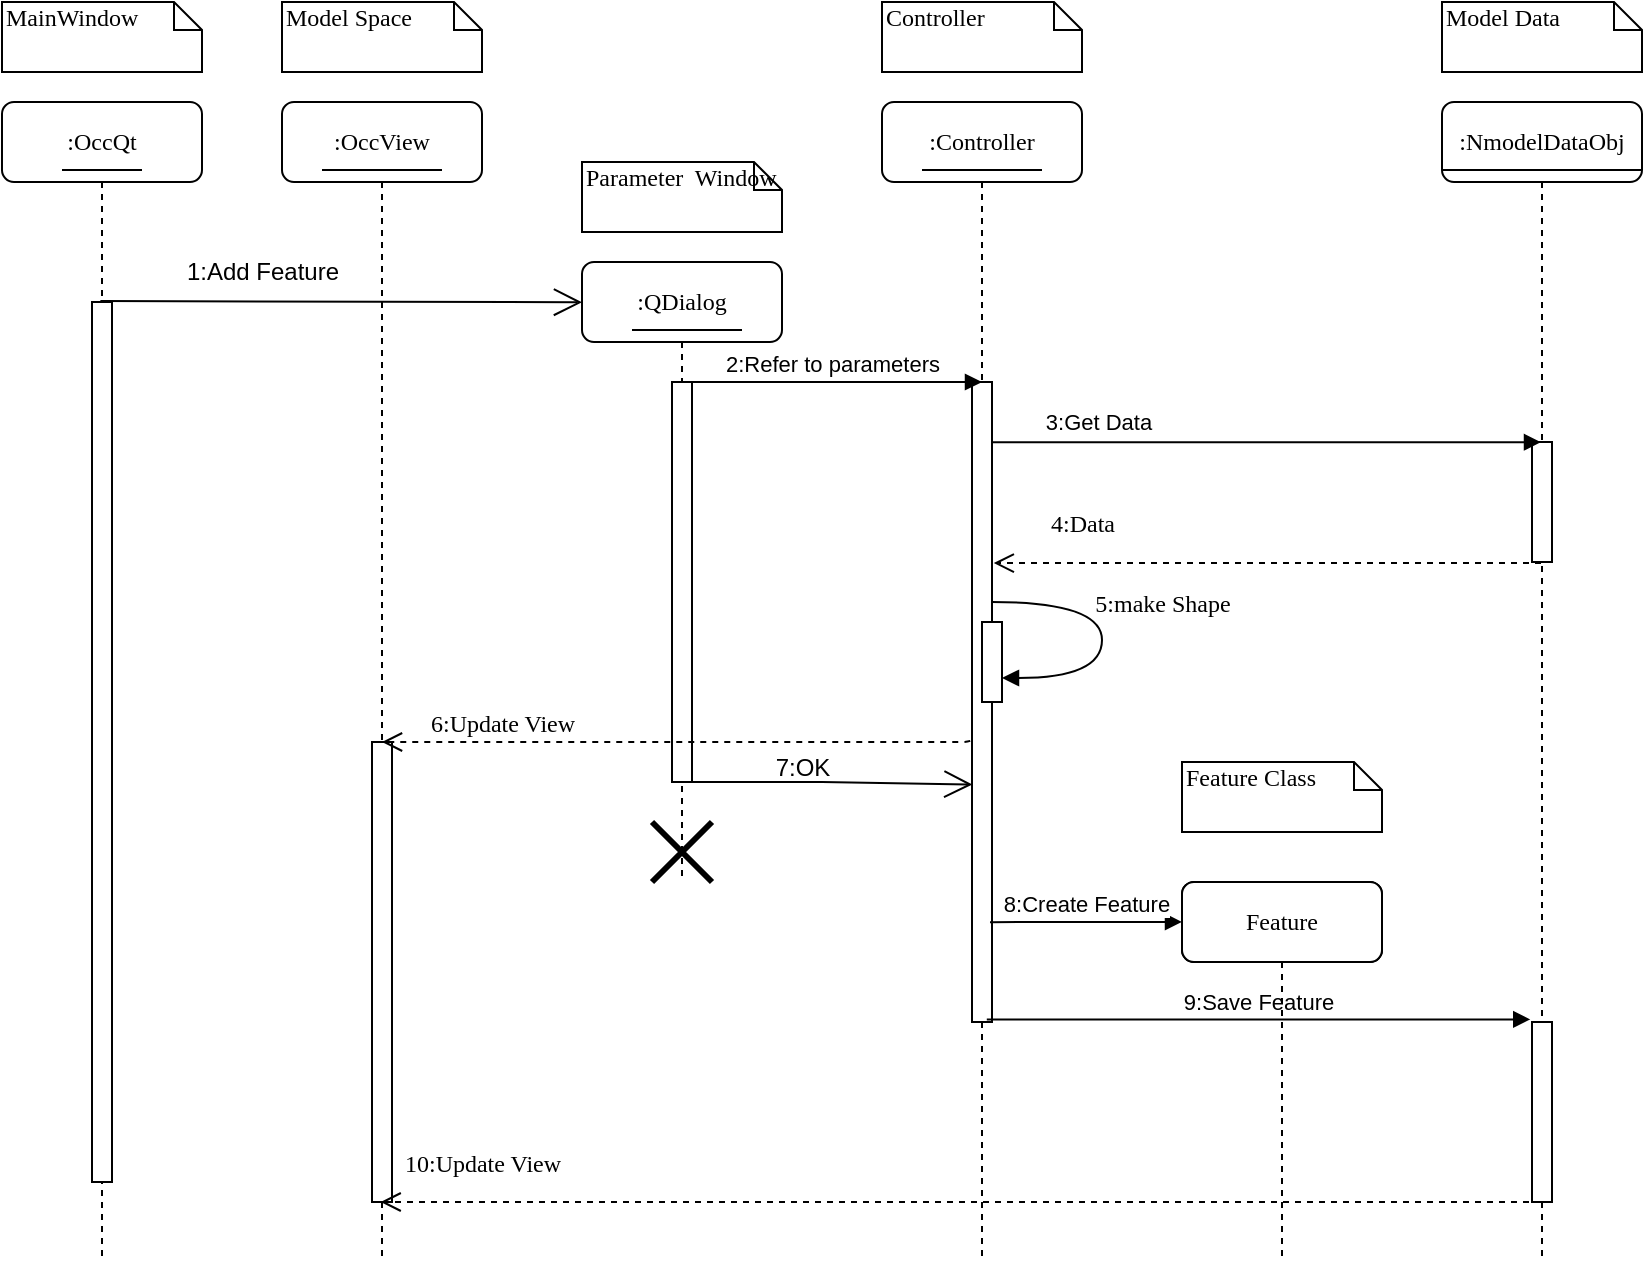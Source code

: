 <mxfile version="22.0.8" type="github">
  <diagram name="Page-1" id="13e1069c-82ec-6db2-03f1-153e76fe0fe0">
    <mxGraphModel dx="1290" dy="580" grid="1" gridSize="10" guides="1" tooltips="1" connect="1" arrows="1" fold="1" page="1" pageScale="1" pageWidth="1100" pageHeight="850" background="none" math="0" shadow="0">
      <root>
        <mxCell id="0" />
        <mxCell id="1" parent="0" />
        <mxCell id="7baba1c4bc27f4b0-2" value=":OccView" style="shape=umlLifeline;perimeter=lifelinePerimeter;whiteSpace=wrap;html=1;container=1;collapsible=0;recursiveResize=0;outlineConnect=0;rounded=1;shadow=0;comic=0;labelBackgroundColor=none;strokeWidth=1;fontFamily=Verdana;fontSize=12;align=center;" parent="1" vertex="1">
          <mxGeometry x="240" y="80" width="100" height="580" as="geometry" />
        </mxCell>
        <mxCell id="7baba1c4bc27f4b0-10" value="" style="html=1;points=[];perimeter=orthogonalPerimeter;rounded=0;shadow=0;comic=0;labelBackgroundColor=none;strokeWidth=1;fontFamily=Verdana;fontSize=12;align=center;" parent="7baba1c4bc27f4b0-2" vertex="1">
          <mxGeometry x="45" y="320" width="10" height="230" as="geometry" />
        </mxCell>
        <mxCell id="0fTR-4FWipxoJRkZVWZ0-3" value="" style="line;strokeWidth=1;fillColor=none;align=left;verticalAlign=middle;spacingTop=-1;spacingLeft=3;spacingRight=3;rotatable=0;labelPosition=right;points=[];portConstraint=eastwest;strokeColor=inherit;" vertex="1" parent="7baba1c4bc27f4b0-2">
          <mxGeometry x="20" y="30" width="60" height="8" as="geometry" />
        </mxCell>
        <mxCell id="7baba1c4bc27f4b0-3" value=":QDialog" style="shape=umlLifeline;perimeter=lifelinePerimeter;whiteSpace=wrap;html=1;container=1;collapsible=0;recursiveResize=0;outlineConnect=0;rounded=1;shadow=0;comic=0;labelBackgroundColor=none;strokeWidth=1;fontFamily=Verdana;fontSize=12;align=center;" parent="1" vertex="1">
          <mxGeometry x="390" y="160" width="100" height="310" as="geometry" />
        </mxCell>
        <mxCell id="7baba1c4bc27f4b0-13" value="" style="html=1;points=[];perimeter=orthogonalPerimeter;rounded=0;shadow=0;comic=0;labelBackgroundColor=none;strokeWidth=1;fontFamily=Verdana;fontSize=12;align=center;" parent="7baba1c4bc27f4b0-3" vertex="1">
          <mxGeometry x="45" y="60" width="10" height="200" as="geometry" />
        </mxCell>
        <mxCell id="7baba1c4bc27f4b0-30" value="6:Update View" style="html=1;verticalAlign=bottom;endArrow=open;dashed=1;endSize=8;labelBackgroundColor=none;fontFamily=Verdana;fontSize=12;edgeStyle=elbowEdgeStyle;elbow=vertical;exitX=0.053;exitY=0.829;exitDx=0;exitDy=0;exitPerimeter=0;" parent="7baba1c4bc27f4b0-3" target="7baba1c4bc27f4b0-2" edge="1">
          <mxGeometry x="0.651" relative="1" as="geometry">
            <mxPoint x="-100" y="243.97" as="targetPoint" />
            <Array as="points">
              <mxPoint x="-80" y="240" />
              <mxPoint x="184.47" y="243.94" />
            </Array>
            <mxPoint x="200.0" y="200.0" as="sourcePoint" />
            <mxPoint as="offset" />
          </mxGeometry>
        </mxCell>
        <mxCell id="pZDpV4y-CNFGkw-nPmmr-12" value="" style="shape=umlDestroy;whiteSpace=wrap;html=1;strokeWidth=3;targetShapes=umlLifeline;" parent="7baba1c4bc27f4b0-3" vertex="1">
          <mxGeometry x="35" y="280" width="30" height="30" as="geometry" />
        </mxCell>
        <mxCell id="0fTR-4FWipxoJRkZVWZ0-6" value="" style="line;strokeWidth=1;fillColor=none;align=left;verticalAlign=middle;spacingTop=-1;spacingLeft=3;spacingRight=3;rotatable=0;labelPosition=right;points=[];portConstraint=eastwest;strokeColor=inherit;" vertex="1" parent="7baba1c4bc27f4b0-3">
          <mxGeometry x="25" y="30" width="55" height="8" as="geometry" />
        </mxCell>
        <mxCell id="7baba1c4bc27f4b0-4" value=":Controller" style="shape=umlLifeline;perimeter=lifelinePerimeter;whiteSpace=wrap;html=1;container=1;collapsible=0;recursiveResize=0;outlineConnect=0;rounded=1;shadow=0;comic=0;labelBackgroundColor=none;strokeWidth=1;fontFamily=Verdana;fontSize=12;align=center;" parent="1" vertex="1">
          <mxGeometry x="540" y="80" width="100" height="580" as="geometry" />
        </mxCell>
        <mxCell id="7baba1c4bc27f4b0-16" value="" style="html=1;points=[];perimeter=orthogonalPerimeter;rounded=0;shadow=0;comic=0;labelBackgroundColor=none;strokeWidth=1;fontFamily=Verdana;fontSize=12;align=center;" parent="7baba1c4bc27f4b0-4" vertex="1">
          <mxGeometry x="45" y="140" width="10" height="320" as="geometry" />
        </mxCell>
        <mxCell id="7baba1c4bc27f4b0-37" value="" style="html=1;points=[];perimeter=orthogonalPerimeter;rounded=0;shadow=0;comic=0;labelBackgroundColor=none;strokeWidth=1;fontFamily=Verdana;fontSize=12;align=center;" parent="7baba1c4bc27f4b0-4" vertex="1">
          <mxGeometry x="50" y="260" width="10" height="40" as="geometry" />
        </mxCell>
        <mxCell id="pZDpV4y-CNFGkw-nPmmr-10" value="5:make Shape" style="html=1;verticalAlign=bottom;endArrow=block;labelBackgroundColor=none;fontFamily=Verdana;fontSize=12;elbow=vertical;edgeStyle=orthogonalEdgeStyle;curved=1;entryX=1;entryY=0.286;entryPerimeter=0;exitX=1.038;exitY=0.345;exitPerimeter=0;" parent="7baba1c4bc27f4b0-4" edge="1">
          <mxGeometry x="-0.091" y="30" relative="1" as="geometry">
            <mxPoint x="55" y="250" as="sourcePoint" />
            <mxPoint x="60" y="288" as="targetPoint" />
            <Array as="points">
              <mxPoint x="110" y="250" />
              <mxPoint x="110" y="288" />
            </Array>
            <mxPoint as="offset" />
          </mxGeometry>
        </mxCell>
        <mxCell id="pZDpV4y-CNFGkw-nPmmr-19" value="10:Update View" style="html=1;verticalAlign=bottom;endArrow=open;dashed=1;endSize=8;labelBackgroundColor=none;fontFamily=Verdana;fontSize=12;" parent="7baba1c4bc27f4b0-4" source="7baba1c4bc27f4b0-6" edge="1">
          <mxGeometry x="0.825" y="-10" relative="1" as="geometry">
            <mxPoint x="-250.676" y="550" as="targetPoint" />
            <mxPoint x="224" y="550" as="sourcePoint" />
            <mxPoint as="offset" />
          </mxGeometry>
        </mxCell>
        <mxCell id="0fTR-4FWipxoJRkZVWZ0-4" value="" style="line;strokeWidth=1;fillColor=none;align=left;verticalAlign=middle;spacingTop=-1;spacingLeft=3;spacingRight=3;rotatable=0;labelPosition=right;points=[];portConstraint=eastwest;strokeColor=inherit;" vertex="1" parent="7baba1c4bc27f4b0-4">
          <mxGeometry x="20" y="30" width="60" height="8" as="geometry" />
        </mxCell>
        <mxCell id="7baba1c4bc27f4b0-5" value="Feature" style="shape=umlLifeline;perimeter=lifelinePerimeter;whiteSpace=wrap;html=1;container=1;collapsible=0;recursiveResize=0;outlineConnect=0;rounded=1;shadow=0;comic=0;labelBackgroundColor=none;strokeWidth=1;fontFamily=Verdana;fontSize=12;align=center;" parent="1" vertex="1">
          <mxGeometry x="690" y="470" width="100" height="190" as="geometry" />
        </mxCell>
        <mxCell id="7baba1c4bc27f4b0-6" value=":NmodelDataObj" style="shape=umlLifeline;perimeter=lifelinePerimeter;whiteSpace=wrap;html=1;container=1;collapsible=0;recursiveResize=0;outlineConnect=0;rounded=1;shadow=0;comic=0;labelBackgroundColor=none;strokeWidth=1;fontFamily=Verdana;fontSize=12;align=center;" parent="1" vertex="1">
          <mxGeometry x="820" y="80" width="100" height="580" as="geometry" />
        </mxCell>
        <mxCell id="7baba1c4bc27f4b0-28" value="" style="html=1;points=[];perimeter=orthogonalPerimeter;rounded=0;shadow=0;comic=0;labelBackgroundColor=none;strokeWidth=1;fontFamily=Verdana;fontSize=12;align=center;" parent="7baba1c4bc27f4b0-6" vertex="1">
          <mxGeometry x="45" y="170" width="10" height="60" as="geometry" />
        </mxCell>
        <mxCell id="pZDpV4y-CNFGkw-nPmmr-16" value="" style="html=1;points=[];perimeter=orthogonalPerimeter;rounded=0;shadow=0;comic=0;labelBackgroundColor=none;strokeWidth=1;fontFamily=Verdana;fontSize=12;align=center;" parent="7baba1c4bc27f4b0-6" vertex="1">
          <mxGeometry x="45" y="460" width="10" height="90" as="geometry" />
        </mxCell>
        <mxCell id="0fTR-4FWipxoJRkZVWZ0-5" value="" style="line;strokeWidth=1;fillColor=none;align=left;verticalAlign=middle;spacingTop=-1;spacingLeft=3;spacingRight=3;rotatable=0;labelPosition=right;points=[];portConstraint=eastwest;strokeColor=inherit;" vertex="1" parent="7baba1c4bc27f4b0-6">
          <mxGeometry y="30" width="100" height="8" as="geometry" />
        </mxCell>
        <mxCell id="7baba1c4bc27f4b0-8" value=":OccQt&lt;br&gt;" style="shape=umlLifeline;perimeter=lifelinePerimeter;whiteSpace=wrap;html=1;container=1;collapsible=0;recursiveResize=0;outlineConnect=0;rounded=1;shadow=0;comic=0;labelBackgroundColor=none;strokeWidth=1;fontFamily=Verdana;fontSize=12;align=center;" parent="1" vertex="1">
          <mxGeometry x="100" y="80" width="100" height="580" as="geometry" />
        </mxCell>
        <mxCell id="7baba1c4bc27f4b0-9" value="" style="html=1;points=[];perimeter=orthogonalPerimeter;rounded=0;shadow=0;comic=0;labelBackgroundColor=none;strokeWidth=1;fontFamily=Verdana;fontSize=12;align=center;" parent="7baba1c4bc27f4b0-8" vertex="1">
          <mxGeometry x="45" y="100" width="10" height="440" as="geometry" />
        </mxCell>
        <mxCell id="0fTR-4FWipxoJRkZVWZ0-2" value="" style="line;strokeWidth=1;fillColor=none;align=left;verticalAlign=middle;spacingTop=-1;spacingLeft=3;spacingRight=3;rotatable=0;labelPosition=right;points=[];portConstraint=eastwest;strokeColor=inherit;" vertex="1" parent="7baba1c4bc27f4b0-8">
          <mxGeometry x="30" y="30" width="40" height="8" as="geometry" />
        </mxCell>
        <mxCell id="7baba1c4bc27f4b0-40" value="MainWindow" style="shape=note;whiteSpace=wrap;html=1;size=14;verticalAlign=top;align=left;spacingTop=-6;rounded=0;shadow=0;comic=0;labelBackgroundColor=none;strokeWidth=1;fontFamily=Verdana;fontSize=12" parent="1" vertex="1">
          <mxGeometry x="100" y="30" width="100" height="35" as="geometry" />
        </mxCell>
        <mxCell id="7baba1c4bc27f4b0-41" value="Model Space" style="shape=note;whiteSpace=wrap;html=1;size=14;verticalAlign=top;align=left;spacingTop=-6;rounded=0;shadow=0;comic=0;labelBackgroundColor=none;strokeWidth=1;fontFamily=Verdana;fontSize=12" parent="1" vertex="1">
          <mxGeometry x="240" y="30" width="100" height="35" as="geometry" />
        </mxCell>
        <mxCell id="7baba1c4bc27f4b0-42" value="Parameter&amp;nbsp; Window" style="shape=note;whiteSpace=wrap;html=1;size=14;verticalAlign=top;align=left;spacingTop=-6;rounded=0;shadow=0;comic=0;labelBackgroundColor=none;strokeWidth=1;fontFamily=Verdana;fontSize=12" parent="1" vertex="1">
          <mxGeometry x="390" y="110" width="100" height="35" as="geometry" />
        </mxCell>
        <mxCell id="7baba1c4bc27f4b0-43" value="Controller" style="shape=note;whiteSpace=wrap;html=1;size=14;verticalAlign=top;align=left;spacingTop=-6;rounded=0;shadow=0;comic=0;labelBackgroundColor=none;strokeWidth=1;fontFamily=Verdana;fontSize=12" parent="1" vertex="1">
          <mxGeometry x="540" y="30" width="100" height="35" as="geometry" />
        </mxCell>
        <mxCell id="7baba1c4bc27f4b0-44" value="Feature Class" style="shape=note;whiteSpace=wrap;html=1;size=14;verticalAlign=top;align=left;spacingTop=-6;rounded=0;shadow=0;comic=0;labelBackgroundColor=none;strokeWidth=1;fontFamily=Verdana;fontSize=12" parent="1" vertex="1">
          <mxGeometry x="690" y="410" width="100" height="35" as="geometry" />
        </mxCell>
        <mxCell id="7baba1c4bc27f4b0-45" value="Model Data" style="shape=note;whiteSpace=wrap;html=1;size=14;verticalAlign=top;align=left;spacingTop=-6;rounded=0;shadow=0;comic=0;labelBackgroundColor=none;strokeWidth=1;fontFamily=Verdana;fontSize=12" parent="1" vertex="1">
          <mxGeometry x="820" y="30" width="100" height="35" as="geometry" />
        </mxCell>
        <mxCell id="pZDpV4y-CNFGkw-nPmmr-3" value="2:Refer to parameters" style="html=1;verticalAlign=bottom;endArrow=block;curved=0;rounded=0;" parent="1" edge="1">
          <mxGeometry width="80" relative="1" as="geometry">
            <mxPoint x="439.824" y="220.0" as="sourcePoint" />
            <mxPoint x="590" y="220.0" as="targetPoint" />
            <Array as="points">
              <mxPoint x="470.5" y="220" />
            </Array>
          </mxGeometry>
        </mxCell>
        <mxCell id="pZDpV4y-CNFGkw-nPmmr-5" value="3:Get Data" style="html=1;verticalAlign=bottom;endArrow=block;curved=0;rounded=0;exitX=0.994;exitY=0.094;exitDx=0;exitDy=0;exitPerimeter=0;" parent="1" source="7baba1c4bc27f4b0-16" target="7baba1c4bc27f4b0-6" edge="1">
          <mxGeometry x="-0.61" y="1" width="80" relative="1" as="geometry">
            <mxPoint x="605.0" y="630" as="sourcePoint" />
            <mxPoint x="877.68" y="630" as="targetPoint" />
            <mxPoint as="offset" />
          </mxGeometry>
        </mxCell>
        <mxCell id="pZDpV4y-CNFGkw-nPmmr-6" value="4:Data" style="html=1;verticalAlign=bottom;endArrow=open;dashed=1;endSize=8;labelBackgroundColor=none;fontFamily=Verdana;fontSize=12;entryX=1.088;entryY=0.283;entryDx=0;entryDy=0;entryPerimeter=0;" parent="1" source="7baba1c4bc27f4b0-6" target="7baba1c4bc27f4b0-16" edge="1">
          <mxGeometry x="0.677" y="-11" relative="1" as="geometry">
            <mxPoint x="610" y="690" as="targetPoint" />
            <mxPoint x="875" y="690" as="sourcePoint" />
            <mxPoint as="offset" />
          </mxGeometry>
        </mxCell>
        <mxCell id="pZDpV4y-CNFGkw-nPmmr-18" value="9:Save Feature" style="html=1;verticalAlign=bottom;endArrow=block;curved=0;rounded=0;entryX=-0.088;entryY=-0.014;entryDx=0;entryDy=0;entryPerimeter=0;exitX=0.74;exitY=0.996;exitDx=0;exitDy=0;exitPerimeter=0;" parent="1" source="7baba1c4bc27f4b0-16" target="pZDpV4y-CNFGkw-nPmmr-16" edge="1">
          <mxGeometry width="80" relative="1" as="geometry">
            <mxPoint x="600" y="539" as="sourcePoint" />
            <mxPoint x="730" y="540" as="targetPoint" />
          </mxGeometry>
        </mxCell>
        <mxCell id="0fTR-4FWipxoJRkZVWZ0-7" value="Feature" style="shape=umlLifeline;perimeter=lifelinePerimeter;whiteSpace=wrap;html=1;container=1;collapsible=0;recursiveResize=0;outlineConnect=0;rounded=1;shadow=0;comic=0;labelBackgroundColor=none;strokeWidth=1;fontFamily=Verdana;fontSize=12;align=center;" vertex="1" parent="1">
          <mxGeometry x="690" y="470" width="100" height="190" as="geometry" />
        </mxCell>
        <mxCell id="pZDpV4y-CNFGkw-nPmmr-14" value="8:Create Feature" style="html=1;verticalAlign=bottom;endArrow=block;curved=0;rounded=0;entryX=0;entryY=0.105;entryDx=0;entryDy=0;entryPerimeter=0;exitX=0.9;exitY=0.844;exitDx=0;exitDy=0;exitPerimeter=0;" parent="1" source="7baba1c4bc27f4b0-16" target="0fTR-4FWipxoJRkZVWZ0-7" edge="1">
          <mxGeometry width="80" relative="1" as="geometry">
            <mxPoint x="600" y="490" as="sourcePoint" />
            <mxPoint x="686" y="511.12" as="targetPoint" />
          </mxGeometry>
        </mxCell>
        <mxCell id="0fTR-4FWipxoJRkZVWZ0-8" value="" style="endArrow=open;endFill=1;endSize=12;html=1;rounded=0;exitX=0.42;exitY=-0.001;exitDx=0;exitDy=0;exitPerimeter=0;entryX=0;entryY=0.065;entryDx=0;entryDy=0;entryPerimeter=0;" edge="1" parent="1" source="7baba1c4bc27f4b0-9" target="7baba1c4bc27f4b0-3">
          <mxGeometry width="160" relative="1" as="geometry">
            <mxPoint x="30" y="280" as="sourcePoint" />
            <mxPoint x="190" y="280" as="targetPoint" />
          </mxGeometry>
        </mxCell>
        <mxCell id="0fTR-4FWipxoJRkZVWZ0-9" value="1:Add Feature" style="text;html=1;align=center;verticalAlign=middle;resizable=0;points=[];autosize=1;strokeColor=none;fillColor=none;" vertex="1" parent="1">
          <mxGeometry x="180" y="150" width="100" height="30" as="geometry" />
        </mxCell>
        <mxCell id="0fTR-4FWipxoJRkZVWZ0-11" value="" style="endArrow=open;endFill=1;endSize=12;html=1;rounded=0;entryX=0.02;entryY=0.629;entryDx=0;entryDy=0;entryPerimeter=0;" edge="1" parent="1" source="7baba1c4bc27f4b0-3" target="7baba1c4bc27f4b0-16">
          <mxGeometry width="160" relative="1" as="geometry">
            <mxPoint x="-80" y="370" as="sourcePoint" />
            <mxPoint x="580" y="420" as="targetPoint" />
            <Array as="points">
              <mxPoint x="510" y="420" />
            </Array>
          </mxGeometry>
        </mxCell>
        <mxCell id="0fTR-4FWipxoJRkZVWZ0-12" value="7:OK" style="text;html=1;align=center;verticalAlign=middle;resizable=0;points=[];autosize=1;strokeColor=none;fillColor=none;" vertex="1" parent="1">
          <mxGeometry x="475" y="398" width="50" height="30" as="geometry" />
        </mxCell>
      </root>
    </mxGraphModel>
  </diagram>
</mxfile>
